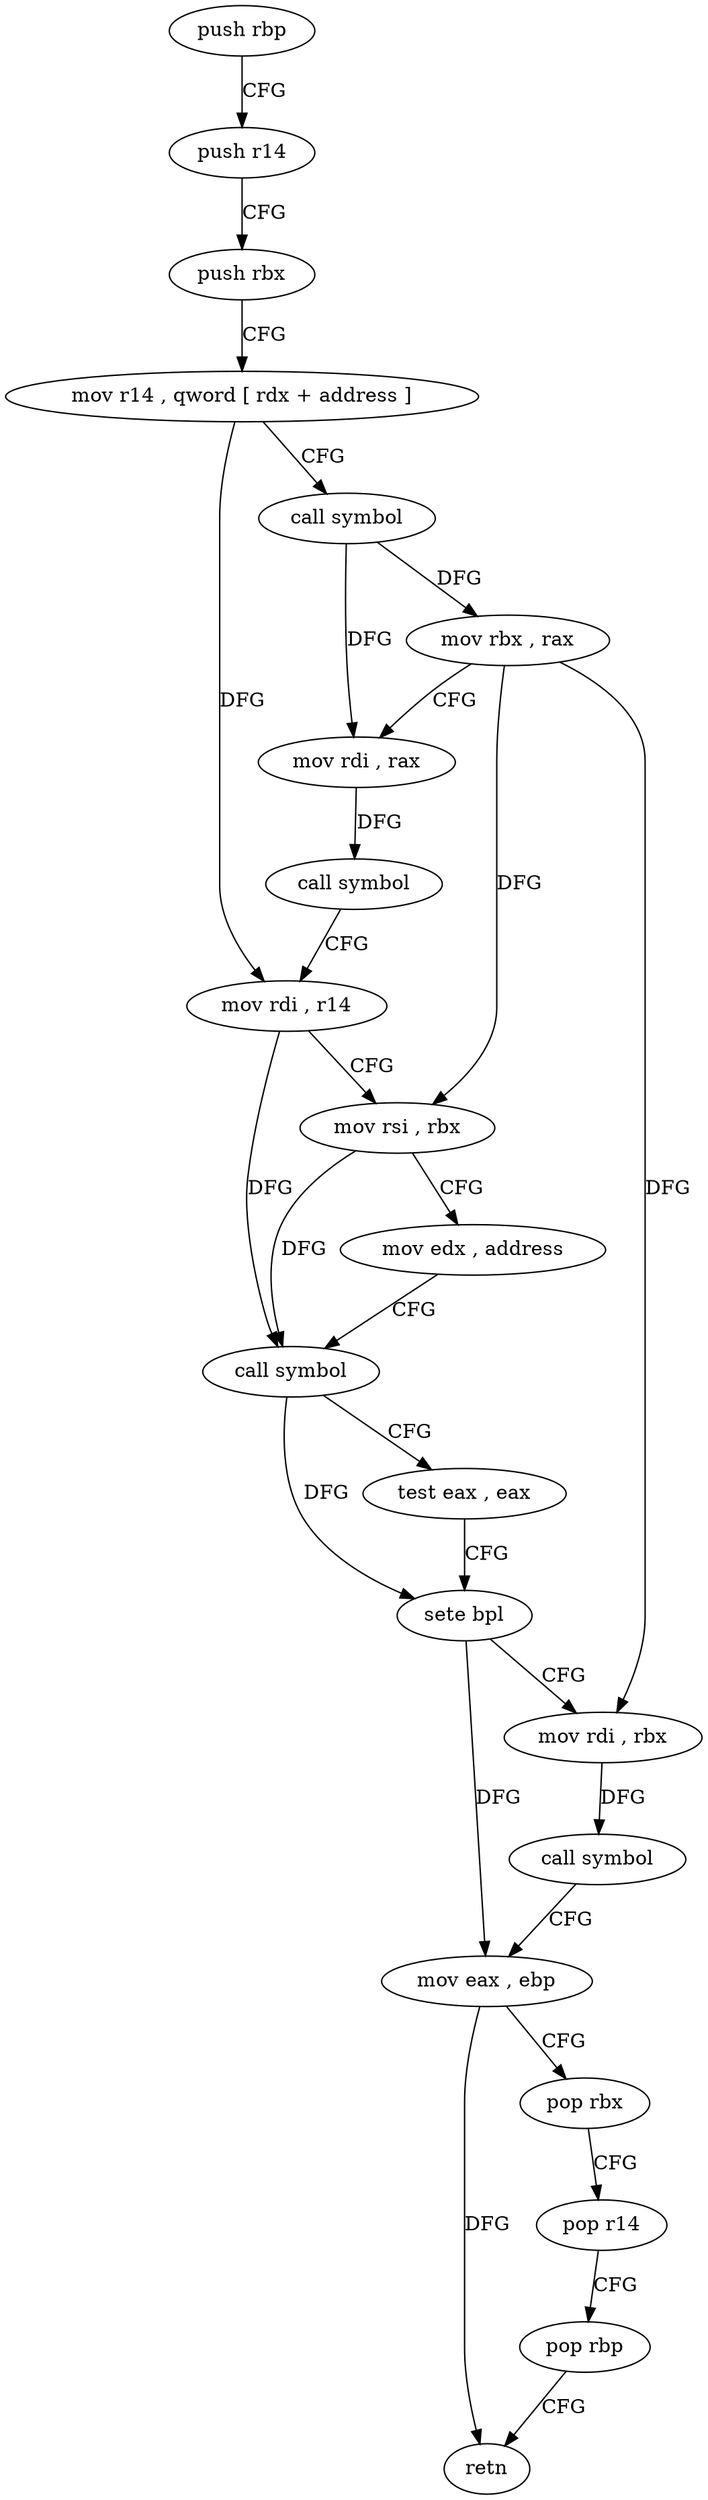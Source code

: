 digraph "func" {
"4212672" [label = "push rbp" ]
"4212673" [label = "push r14" ]
"4212675" [label = "push rbx" ]
"4212676" [label = "mov r14 , qword [ rdx + address ]" ]
"4212680" [label = "call symbol" ]
"4212685" [label = "mov rbx , rax" ]
"4212688" [label = "mov rdi , rax" ]
"4212691" [label = "call symbol" ]
"4212696" [label = "mov rdi , r14" ]
"4212699" [label = "mov rsi , rbx" ]
"4212702" [label = "mov edx , address" ]
"4212707" [label = "call symbol" ]
"4212712" [label = "test eax , eax" ]
"4212714" [label = "sete bpl" ]
"4212718" [label = "mov rdi , rbx" ]
"4212721" [label = "call symbol" ]
"4212726" [label = "mov eax , ebp" ]
"4212728" [label = "pop rbx" ]
"4212729" [label = "pop r14" ]
"4212731" [label = "pop rbp" ]
"4212732" [label = "retn" ]
"4212672" -> "4212673" [ label = "CFG" ]
"4212673" -> "4212675" [ label = "CFG" ]
"4212675" -> "4212676" [ label = "CFG" ]
"4212676" -> "4212680" [ label = "CFG" ]
"4212676" -> "4212696" [ label = "DFG" ]
"4212680" -> "4212685" [ label = "DFG" ]
"4212680" -> "4212688" [ label = "DFG" ]
"4212685" -> "4212688" [ label = "CFG" ]
"4212685" -> "4212699" [ label = "DFG" ]
"4212685" -> "4212718" [ label = "DFG" ]
"4212688" -> "4212691" [ label = "DFG" ]
"4212691" -> "4212696" [ label = "CFG" ]
"4212696" -> "4212699" [ label = "CFG" ]
"4212696" -> "4212707" [ label = "DFG" ]
"4212699" -> "4212702" [ label = "CFG" ]
"4212699" -> "4212707" [ label = "DFG" ]
"4212702" -> "4212707" [ label = "CFG" ]
"4212707" -> "4212712" [ label = "CFG" ]
"4212707" -> "4212714" [ label = "DFG" ]
"4212712" -> "4212714" [ label = "CFG" ]
"4212714" -> "4212718" [ label = "CFG" ]
"4212714" -> "4212726" [ label = "DFG" ]
"4212718" -> "4212721" [ label = "DFG" ]
"4212721" -> "4212726" [ label = "CFG" ]
"4212726" -> "4212728" [ label = "CFG" ]
"4212726" -> "4212732" [ label = "DFG" ]
"4212728" -> "4212729" [ label = "CFG" ]
"4212729" -> "4212731" [ label = "CFG" ]
"4212731" -> "4212732" [ label = "CFG" ]
}
